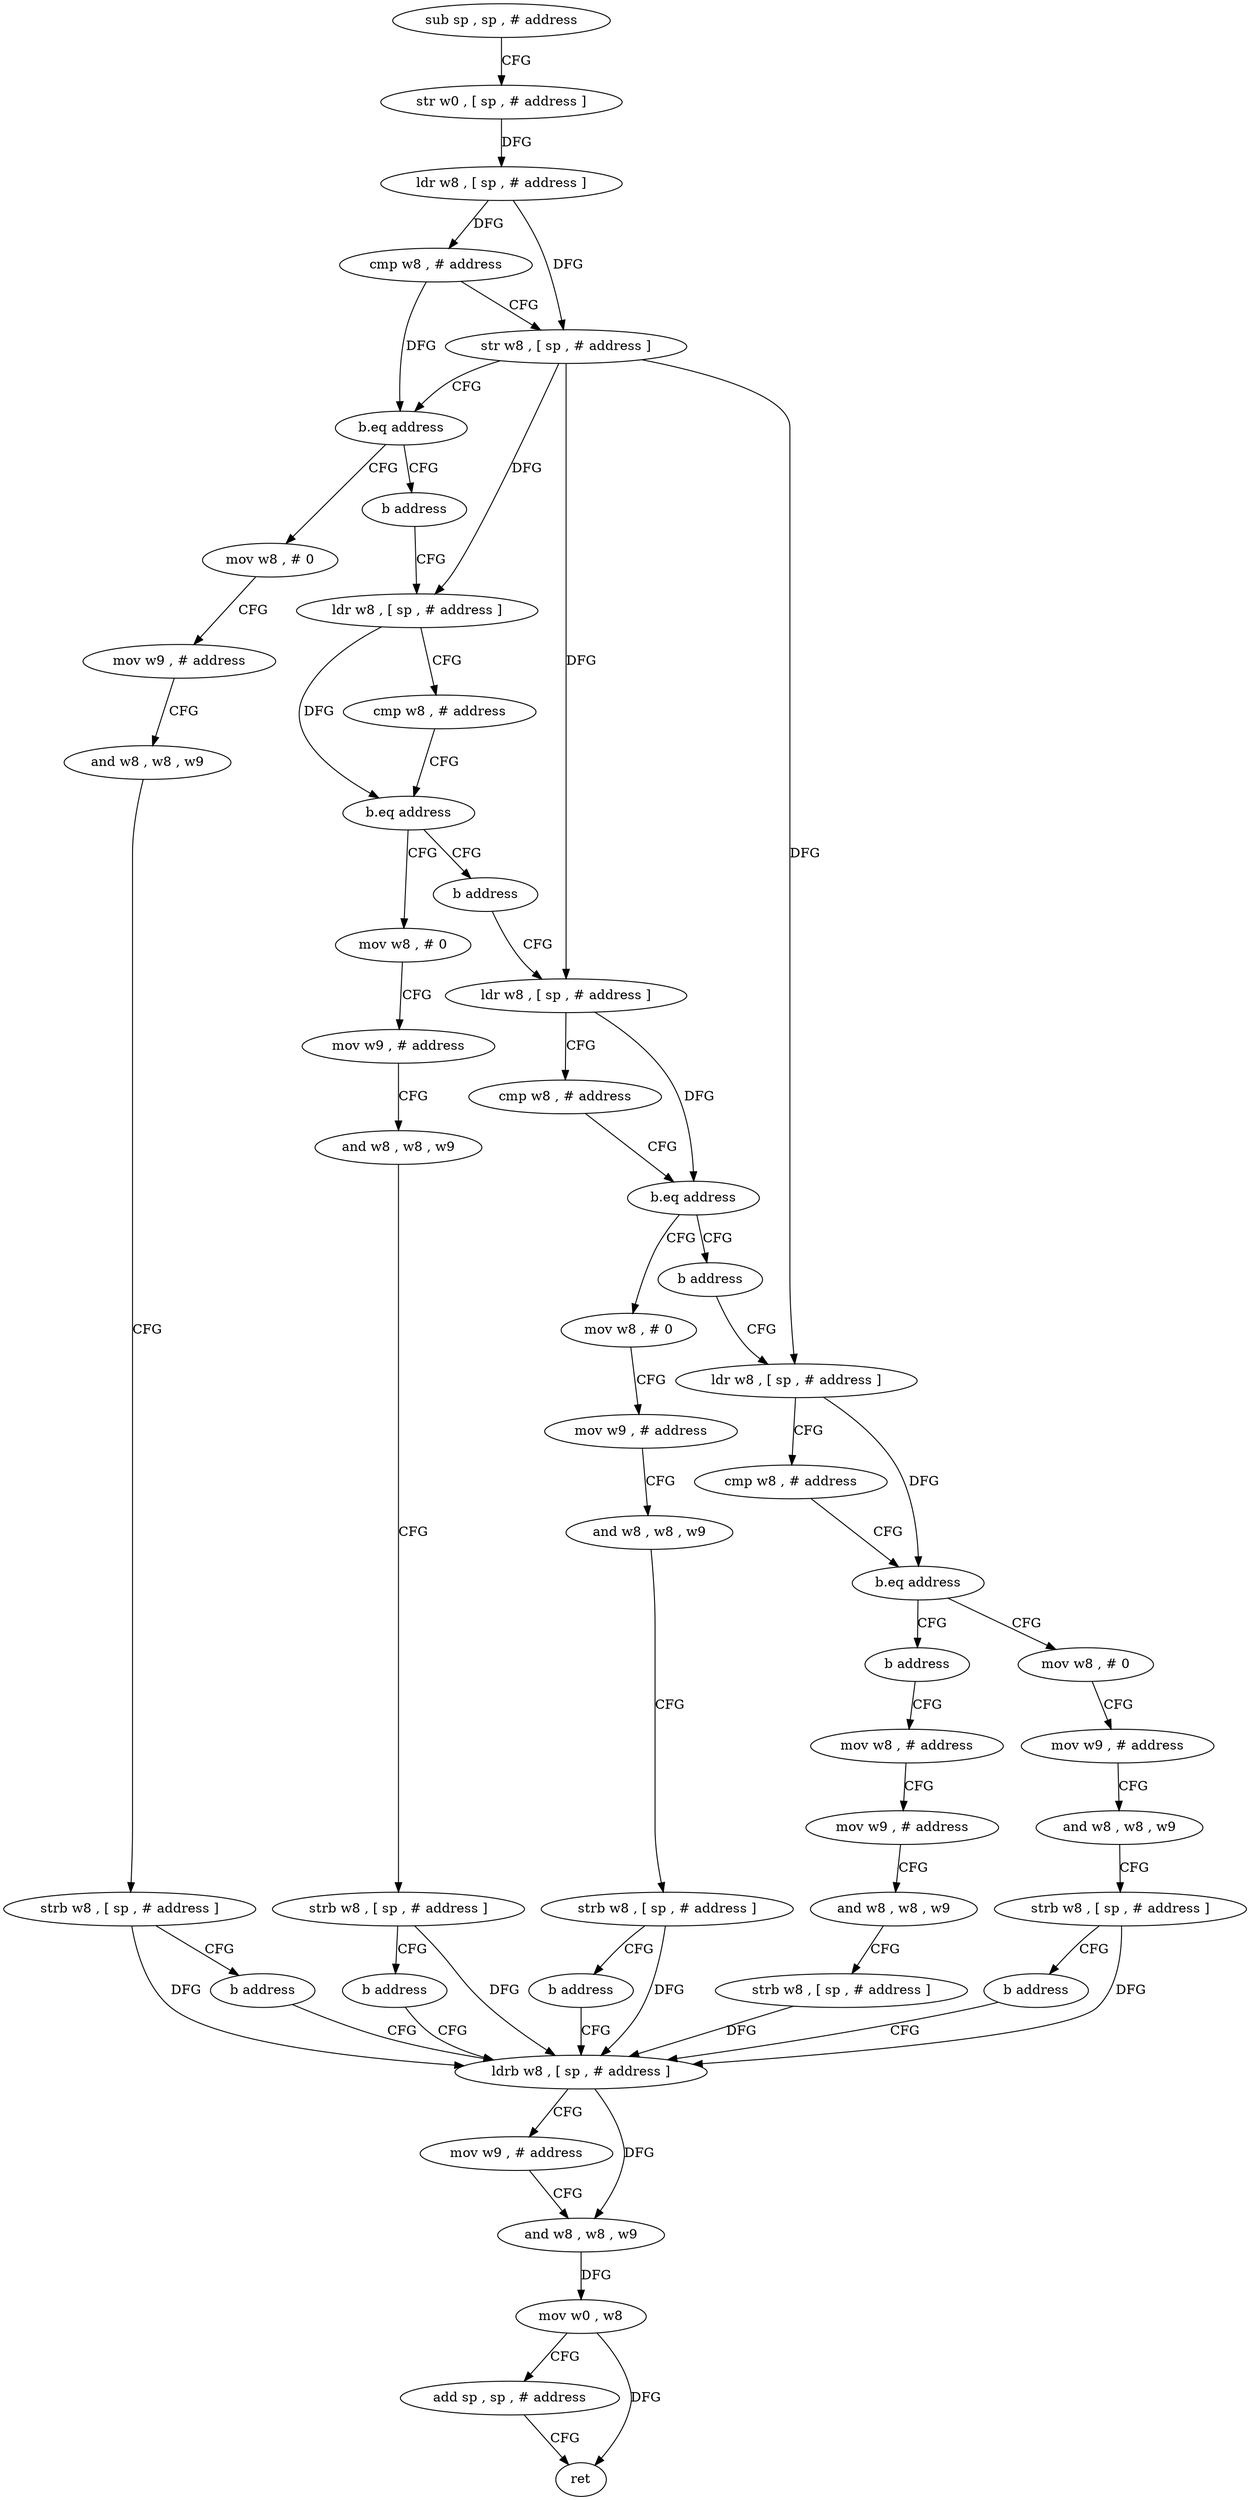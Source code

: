 digraph "func" {
"184848" [label = "sub sp , sp , # address" ]
"184852" [label = "str w0 , [ sp , # address ]" ]
"184856" [label = "ldr w8 , [ sp , # address ]" ]
"184860" [label = "cmp w8 , # address" ]
"184864" [label = "str w8 , [ sp , # address ]" ]
"184868" [label = "b.eq address" ]
"184924" [label = "mov w8 , # 0" ]
"184872" [label = "b address" ]
"184928" [label = "mov w9 , # address" ]
"184932" [label = "and w8 , w8 , w9" ]
"184936" [label = "strb w8 , [ sp , # address ]" ]
"184940" [label = "b address" ]
"185020" [label = "ldrb w8 , [ sp , # address ]" ]
"184876" [label = "ldr w8 , [ sp , # address ]" ]
"185024" [label = "mov w9 , # address" ]
"185028" [label = "and w8 , w8 , w9" ]
"185032" [label = "mov w0 , w8" ]
"185036" [label = "add sp , sp , # address" ]
"185040" [label = "ret" ]
"184880" [label = "cmp w8 , # address" ]
"184884" [label = "b.eq address" ]
"184944" [label = "mov w8 , # 0" ]
"184888" [label = "b address" ]
"184948" [label = "mov w9 , # address" ]
"184952" [label = "and w8 , w8 , w9" ]
"184956" [label = "strb w8 , [ sp , # address ]" ]
"184960" [label = "b address" ]
"184892" [label = "ldr w8 , [ sp , # address ]" ]
"184896" [label = "cmp w8 , # address" ]
"184900" [label = "b.eq address" ]
"184964" [label = "mov w8 , # 0" ]
"184904" [label = "b address" ]
"184968" [label = "mov w9 , # address" ]
"184972" [label = "and w8 , w8 , w9" ]
"184976" [label = "strb w8 , [ sp , # address ]" ]
"184980" [label = "b address" ]
"184908" [label = "ldr w8 , [ sp , # address ]" ]
"184912" [label = "cmp w8 , # address" ]
"184916" [label = "b.eq address" ]
"184984" [label = "mov w8 , # 0" ]
"184920" [label = "b address" ]
"184988" [label = "mov w9 , # address" ]
"184992" [label = "and w8 , w8 , w9" ]
"184996" [label = "strb w8 , [ sp , # address ]" ]
"185000" [label = "b address" ]
"185004" [label = "mov w8 , # address" ]
"185008" [label = "mov w9 , # address" ]
"185012" [label = "and w8 , w8 , w9" ]
"185016" [label = "strb w8 , [ sp , # address ]" ]
"184848" -> "184852" [ label = "CFG" ]
"184852" -> "184856" [ label = "DFG" ]
"184856" -> "184860" [ label = "DFG" ]
"184856" -> "184864" [ label = "DFG" ]
"184860" -> "184864" [ label = "CFG" ]
"184860" -> "184868" [ label = "DFG" ]
"184864" -> "184868" [ label = "CFG" ]
"184864" -> "184876" [ label = "DFG" ]
"184864" -> "184892" [ label = "DFG" ]
"184864" -> "184908" [ label = "DFG" ]
"184868" -> "184924" [ label = "CFG" ]
"184868" -> "184872" [ label = "CFG" ]
"184924" -> "184928" [ label = "CFG" ]
"184872" -> "184876" [ label = "CFG" ]
"184928" -> "184932" [ label = "CFG" ]
"184932" -> "184936" [ label = "CFG" ]
"184936" -> "184940" [ label = "CFG" ]
"184936" -> "185020" [ label = "DFG" ]
"184940" -> "185020" [ label = "CFG" ]
"185020" -> "185024" [ label = "CFG" ]
"185020" -> "185028" [ label = "DFG" ]
"184876" -> "184880" [ label = "CFG" ]
"184876" -> "184884" [ label = "DFG" ]
"185024" -> "185028" [ label = "CFG" ]
"185028" -> "185032" [ label = "DFG" ]
"185032" -> "185036" [ label = "CFG" ]
"185032" -> "185040" [ label = "DFG" ]
"185036" -> "185040" [ label = "CFG" ]
"184880" -> "184884" [ label = "CFG" ]
"184884" -> "184944" [ label = "CFG" ]
"184884" -> "184888" [ label = "CFG" ]
"184944" -> "184948" [ label = "CFG" ]
"184888" -> "184892" [ label = "CFG" ]
"184948" -> "184952" [ label = "CFG" ]
"184952" -> "184956" [ label = "CFG" ]
"184956" -> "184960" [ label = "CFG" ]
"184956" -> "185020" [ label = "DFG" ]
"184960" -> "185020" [ label = "CFG" ]
"184892" -> "184896" [ label = "CFG" ]
"184892" -> "184900" [ label = "DFG" ]
"184896" -> "184900" [ label = "CFG" ]
"184900" -> "184964" [ label = "CFG" ]
"184900" -> "184904" [ label = "CFG" ]
"184964" -> "184968" [ label = "CFG" ]
"184904" -> "184908" [ label = "CFG" ]
"184968" -> "184972" [ label = "CFG" ]
"184972" -> "184976" [ label = "CFG" ]
"184976" -> "184980" [ label = "CFG" ]
"184976" -> "185020" [ label = "DFG" ]
"184980" -> "185020" [ label = "CFG" ]
"184908" -> "184912" [ label = "CFG" ]
"184908" -> "184916" [ label = "DFG" ]
"184912" -> "184916" [ label = "CFG" ]
"184916" -> "184984" [ label = "CFG" ]
"184916" -> "184920" [ label = "CFG" ]
"184984" -> "184988" [ label = "CFG" ]
"184920" -> "185004" [ label = "CFG" ]
"184988" -> "184992" [ label = "CFG" ]
"184992" -> "184996" [ label = "CFG" ]
"184996" -> "185000" [ label = "CFG" ]
"184996" -> "185020" [ label = "DFG" ]
"185000" -> "185020" [ label = "CFG" ]
"185004" -> "185008" [ label = "CFG" ]
"185008" -> "185012" [ label = "CFG" ]
"185012" -> "185016" [ label = "CFG" ]
"185016" -> "185020" [ label = "DFG" ]
}
